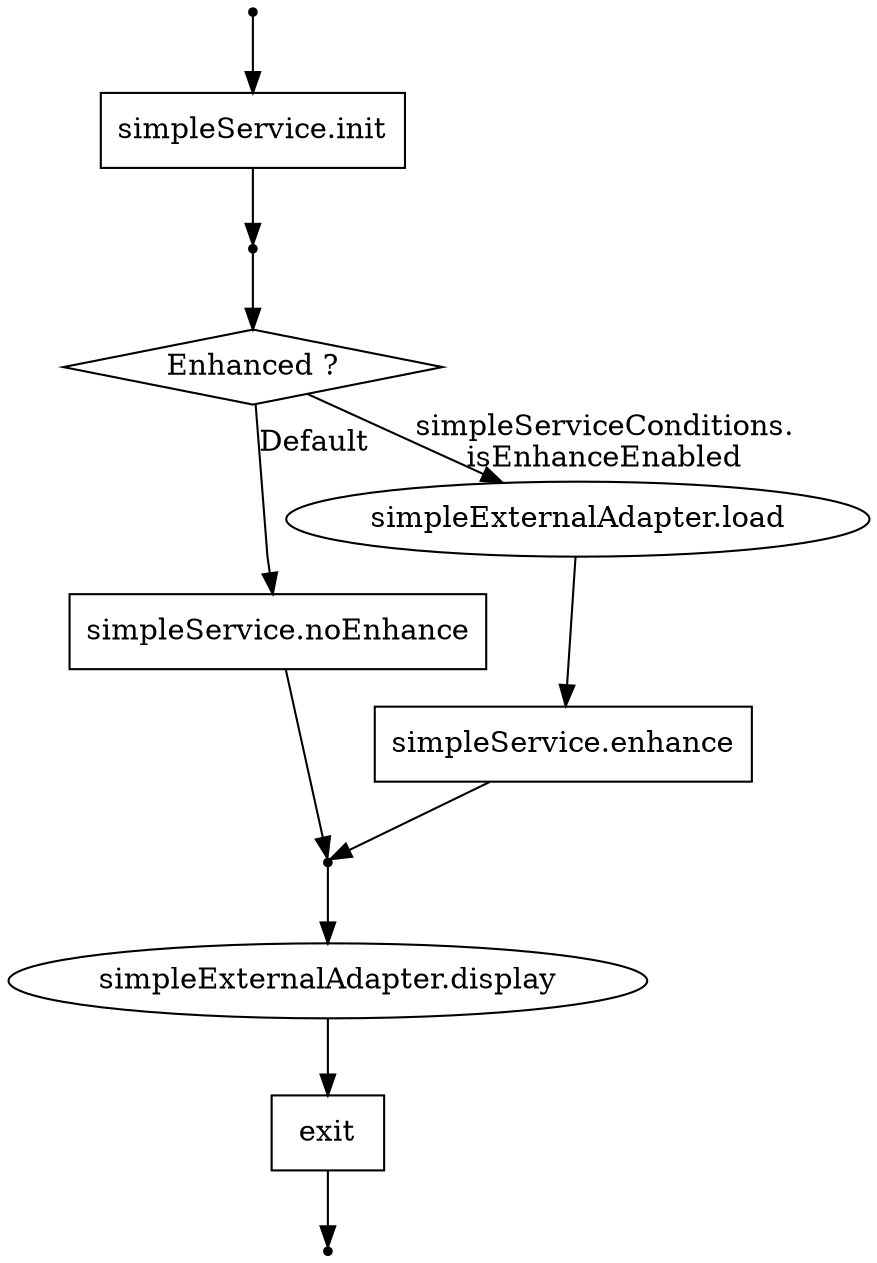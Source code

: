 // TBD
digraph "SimpleFlow" {
    splines=polyline;
    "daec0eff-8bfd-440b-b010-5160e3444cba_simpleService_init" [ label="simpleService.init", shape="box"  ];
    "enhanced" [ label="", shape="point"  ];
    "inputDataPoint" [ label="", shape="point"  ];
    "simpleService_init" [ label="", shape="point"  ];
    "exit" [ label="", shape="point"  ];
    "efc1632a-6592-401f-b735-5875fe777f94" [ label="simpleExternalAdapter.display", shape="ellipse"  ];
    "123a98a6-19fa-45be-857a-58ae3facaddd_simpleService_noEnhance" [ label="simpleService.noEnhance", shape="box"  ];
    "5ace26d2-e48a-4e2a-ba51-913744c86143" [ label="simpleExternalAdapter.load", shape="ellipse"  ];
    "af2651bf-d2e5-4470-86df-ba89b312c92d_exit" [ label="exit", shape="box"  ];
    "cond_0b6330dd-fe48-41a3-b457-911192f8edfd" [ label="Enhanced ?", shape="diamond"  ];
    "ec8db767-1309-46b5-86a0-9cadd0d08011_simpleService_enhance" [ label="simpleService.enhance", shape="box"  ];
    "inputDataPoint" -> "daec0eff-8bfd-440b-b010-5160e3444cba_simpleService_init" [ labelfloat=true ];
    "daec0eff-8bfd-440b-b010-5160e3444cba_simpleService_init" -> "simpleService_init" [  ];
    "simpleService_init" -> "cond_0b6330dd-fe48-41a3-b457-911192f8edfd" [  ];
    "cond_0b6330dd-fe48-41a3-b457-911192f8edfd" -> "5ace26d2-e48a-4e2a-ba51-913744c86143" [ label="simpleServiceConditions.
isEnhanceEnabled" labelfloat=true ];
    "5ace26d2-e48a-4e2a-ba51-913744c86143" -> "ec8db767-1309-46b5-86a0-9cadd0d08011_simpleService_enhance" [  ];
    "ec8db767-1309-46b5-86a0-9cadd0d08011_simpleService_enhance" -> "enhanced" [  ];
    "enhanced" -> "efc1632a-6592-401f-b735-5875fe777f94" [ labelfloat=true ];
    "efc1632a-6592-401f-b735-5875fe777f94" -> "af2651bf-d2e5-4470-86df-ba89b312c92d_exit" [  ];
    "af2651bf-d2e5-4470-86df-ba89b312c92d_exit" -> "exit" [  ];
    "cond_0b6330dd-fe48-41a3-b457-911192f8edfd" -> "123a98a6-19fa-45be-857a-58ae3facaddd_simpleService_noEnhance" [ label="Default" labelfloat=true ];
    "123a98a6-19fa-45be-857a-58ae3facaddd_simpleService_noEnhance" -> "enhanced" [  ];
}